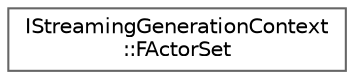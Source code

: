 digraph "Graphical Class Hierarchy"
{
 // INTERACTIVE_SVG=YES
 // LATEX_PDF_SIZE
  bgcolor="transparent";
  edge [fontname=Helvetica,fontsize=10,labelfontname=Helvetica,labelfontsize=10];
  node [fontname=Helvetica,fontsize=10,shape=box,height=0.2,width=0.4];
  rankdir="LR";
  Node0 [id="Node000000",label="IStreamingGenerationContext\l::FActorSet",height=0.2,width=0.4,color="grey40", fillcolor="white", style="filled",URL="$d4/dbc/structIStreamingGenerationContext_1_1FActorSet.html",tooltip="An actor set represents a group of actors that needs to be part of the same streaming cell,..."];
}
